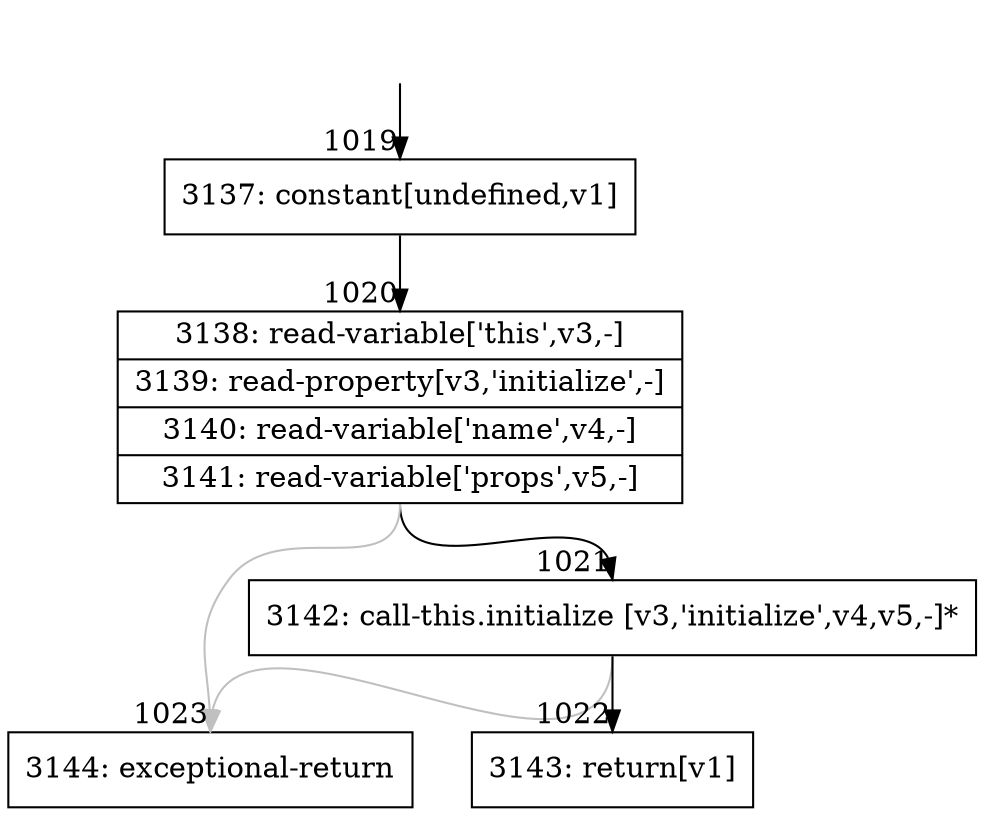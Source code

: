 digraph {
rankdir="TD"
BB_entry123[shape=none,label=""];
BB_entry123 -> BB1019 [tailport=s, headport=n, headlabel="    1019"]
BB1019 [shape=record label="{3137: constant[undefined,v1]}" ] 
BB1019 -> BB1020 [tailport=s, headport=n, headlabel="      1020"]
BB1020 [shape=record label="{3138: read-variable['this',v3,-]|3139: read-property[v3,'initialize',-]|3140: read-variable['name',v4,-]|3141: read-variable['props',v5,-]}" ] 
BB1020 -> BB1021 [tailport=s, headport=n, headlabel="      1021"]
BB1020 -> BB1023 [tailport=s, headport=n, color=gray, headlabel="      1023"]
BB1021 [shape=record label="{3142: call-this.initialize [v3,'initialize',v4,v5,-]*}" ] 
BB1021 -> BB1022 [tailport=s, headport=n, headlabel="      1022"]
BB1021 -> BB1023 [tailport=s, headport=n, color=gray]
BB1022 [shape=record label="{3143: return[v1]}" ] 
BB1023 [shape=record label="{3144: exceptional-return}" ] 
//#$~ 1184
}

